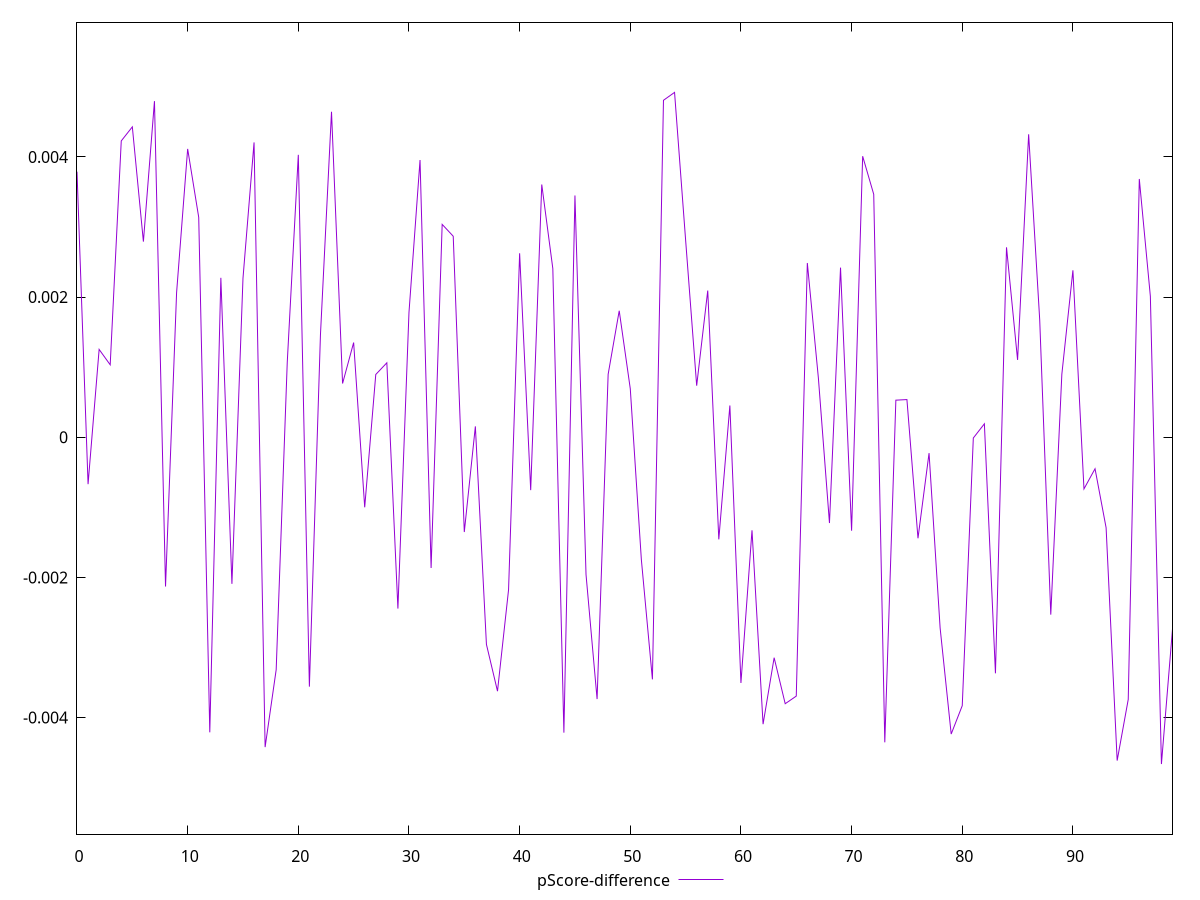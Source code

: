 reset

$pScoreDifference <<EOF
0 0.0037884460960154742
1 -0.0006692138278595605
2 0.0012528425066001825
3 0.0010333814802174768
4 0.004227887065603175
5 0.004428171045997131
6 0.0027908621386314447
7 0.004795379971139657
8 -0.002129926014432404
9 0.0020628445905103154
10 0.004113819441624922
11 0.0031374567952368038
12 -0.00421001306487323
13 0.0022743917120940926
14 -0.0020920697175369485
15 0.002267849537585409
16 0.004206054032272588
17 -0.004421054947935099
18 -0.0033165431512176546
19 0.0010673877606143245
20 0.00402945390089593
21 -0.0035582722742062423
22 0.0014596512112656779
23 0.0046436501032108835
24 0.0007670123759276892
25 0.001350950770026338
26 -0.0009992805905516544
27 0.0008954436165207191
28 0.0010619361482234746
29 -0.002444061935595543
30 0.0017785816781319408
31 0.003955037102036152
32 -0.0018654540541966913
33 0.0030368823335196193
34 0.002867543343220258
35 -0.0013524573700671727
36 0.00015479992176259394
37 -0.002955046510745185
38 -0.0036227643150678057
39 -0.0021756256942122576
40 0.0026243756215282854
41 -0.0007547647086252329
42 0.0036055429671318917
43 0.0024062202967164437
44 -0.004214352380089603
45 0.0034491239163354503
46 -0.0019587940434063755
47 -0.0037354674856705516
48 0.0008984229326023385
49 0.001804824080080203
50 0.0006917148549980823
51 -0.0017441328537025624
52 -0.0034542155108688855
53 0.004807602962595858
54 0.004920063869321534
55 0.0028142251634898363
56 0.0007359168104664748
57 0.002092579669425332
58 -0.001457191596238805
59 0.00045271874318908445
60 -0.0035058279922087765
61 -0.0013275757634035878
62 -0.004093488121202582
63 -0.0031452917539136482
64 -0.0038016840121672946
65 -0.0036929607831949207
66 0.0024858449836796526
67 0.000842974650736017
68 -0.0012240885323491213
69 0.0024204676708582396
70 -0.0013337595875164143
71 0.0040094633305964855
72 0.0034656281813819634
73 -0.0043522387883912494
74 0.0005289910194024028
75 0.000537550287043137
76 -0.0014411196432866369
77 -0.0002262654152419552
78 -0.0027199234397325966
79 -0.004234638142191494
80 -0.003829762069478493
81 -0.000010796925967393456
82 0.00019163578987546614
83 -0.003367720173683031
84 0.0027095752093193592
85 0.0011031801790321039
86 0.004322488325559926
87 0.0016732780344698162
88 -0.0025309613686408383
89 0.0008985449036217341
90 0.002381450851918765
91 -0.0007370539093236039
92 -0.0004495825308727941
93 -0.001291118446417161
94 -0.004613133930147062
95 -0.0037407899548459467
96 0.003684538426815376
97 0.0020101460413213257
98 -0.004662407386000433
99 -0.0027368882742944134
EOF

set key outside below
set xrange [0:99]
set yrange [-0.005662407386000433:0.005920063869321534]
set trange [-0.005662407386000433:0.005920063869321534]
set terminal svg size 640, 500 enhanced background rgb 'white'
set output "reprap/first-contentful-paint/samples/pages/pScore-difference/values.svg"

plot $pScoreDifference title "pScore-difference" with line

reset

